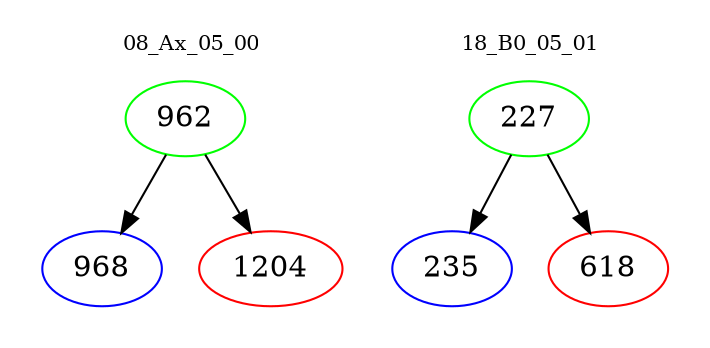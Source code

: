 digraph{
subgraph cluster_0 {
color = white
label = "08_Ax_05_00";
fontsize=10;
T0_962 [label="962", color="green"]
T0_962 -> T0_968 [color="black"]
T0_968 [label="968", color="blue"]
T0_962 -> T0_1204 [color="black"]
T0_1204 [label="1204", color="red"]
}
subgraph cluster_1 {
color = white
label = "18_B0_05_01";
fontsize=10;
T1_227 [label="227", color="green"]
T1_227 -> T1_235 [color="black"]
T1_235 [label="235", color="blue"]
T1_227 -> T1_618 [color="black"]
T1_618 [label="618", color="red"]
}
}
